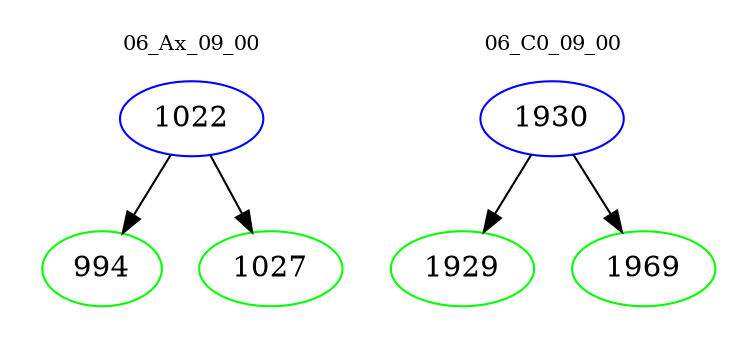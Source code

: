 digraph{
subgraph cluster_0 {
color = white
label = "06_Ax_09_00";
fontsize=10;
T0_1022 [label="1022", color="blue"]
T0_1022 -> T0_994 [color="black"]
T0_994 [label="994", color="green"]
T0_1022 -> T0_1027 [color="black"]
T0_1027 [label="1027", color="green"]
}
subgraph cluster_1 {
color = white
label = "06_C0_09_00";
fontsize=10;
T1_1930 [label="1930", color="blue"]
T1_1930 -> T1_1929 [color="black"]
T1_1929 [label="1929", color="green"]
T1_1930 -> T1_1969 [color="black"]
T1_1969 [label="1969", color="green"]
}
}
